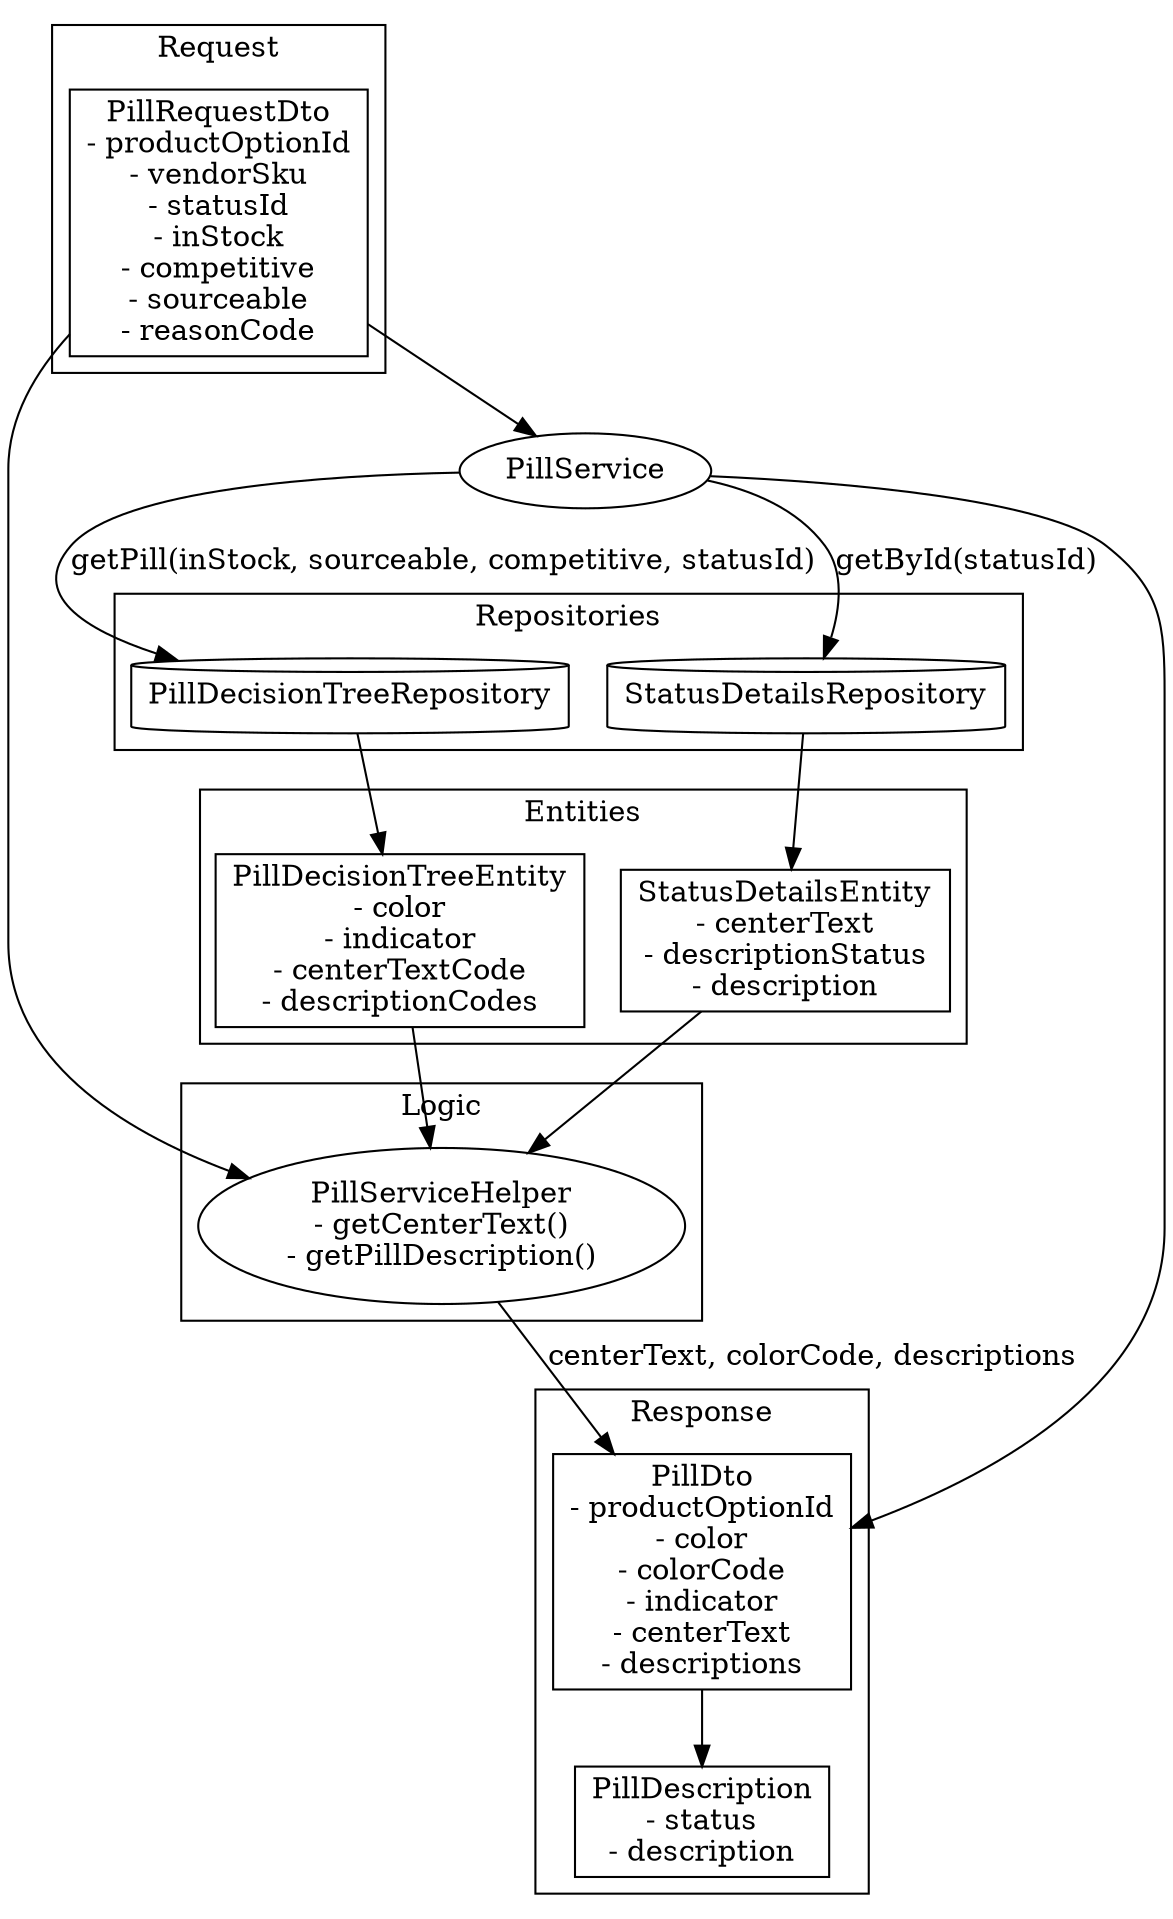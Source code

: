 digraph PillStatusService {

subgraph cluster_Request { label = "Request"; node [shape=rectangle]; PillRequestDto [label="PillRequestDto\n- productOptionId\n- vendorSku\n- statusId\n- inStock\n- competitive\n- sourceable\n- reasonCode"]; }

subgraph cluster_Repositories { label = "Repositories"; node [shape=cylinder]; PillDecisionTreeRepository [label="PillDecisionTreeRepository"]; StatusDetailsRepository [label="StatusDetailsRepository"]; }

subgraph cluster_Entities { label = "Entities"; node [shape=rectangle]; PillDecisionTreeEntity [label="PillDecisionTreeEntity\n- color\n- indicator\n- centerTextCode\n- descriptionCodes"]; StatusDetailsEntity [label="StatusDetailsEntity\n- centerText\n- descriptionStatus\n- description"]; }

subgraph cluster_Logic { label = "Logic"; node [shape=ellipse]; PillServiceHelper [label="PillServiceHelper\n- getCenterText()\n- getPillDescription()"]; }

subgraph cluster_Response { label = "Response"; node [shape=rectangle]; PillDto [label="PillDto\n- productOptionId\n- color\n- colorCode\n- indicator\n- centerText\n- descriptions"]; PillDescription [label="PillDescription\n- status\n- description"]; }

PillRequestDto -> PillService;

PillService -> PillDecisionTreeRepository [label="getPill(inStock, sourceable, competitive, statusId)"]; PillService -> StatusDetailsRepository [label="getById(statusId)"];

PillDecisionTreeRepository -> PillDecisionTreeEntity; StatusDetailsRepository -> StatusDetailsEntity;

PillDecisionTreeEntity -> PillServiceHelper; StatusDetailsEntity -> PillServiceHelper; PillRequestDto -> PillServiceHelper;

PillServiceHelper -> PillDto [label="centerText, colorCode, descriptions"];

PillService -> PillDto;

PillDto -> PillDescription;

}